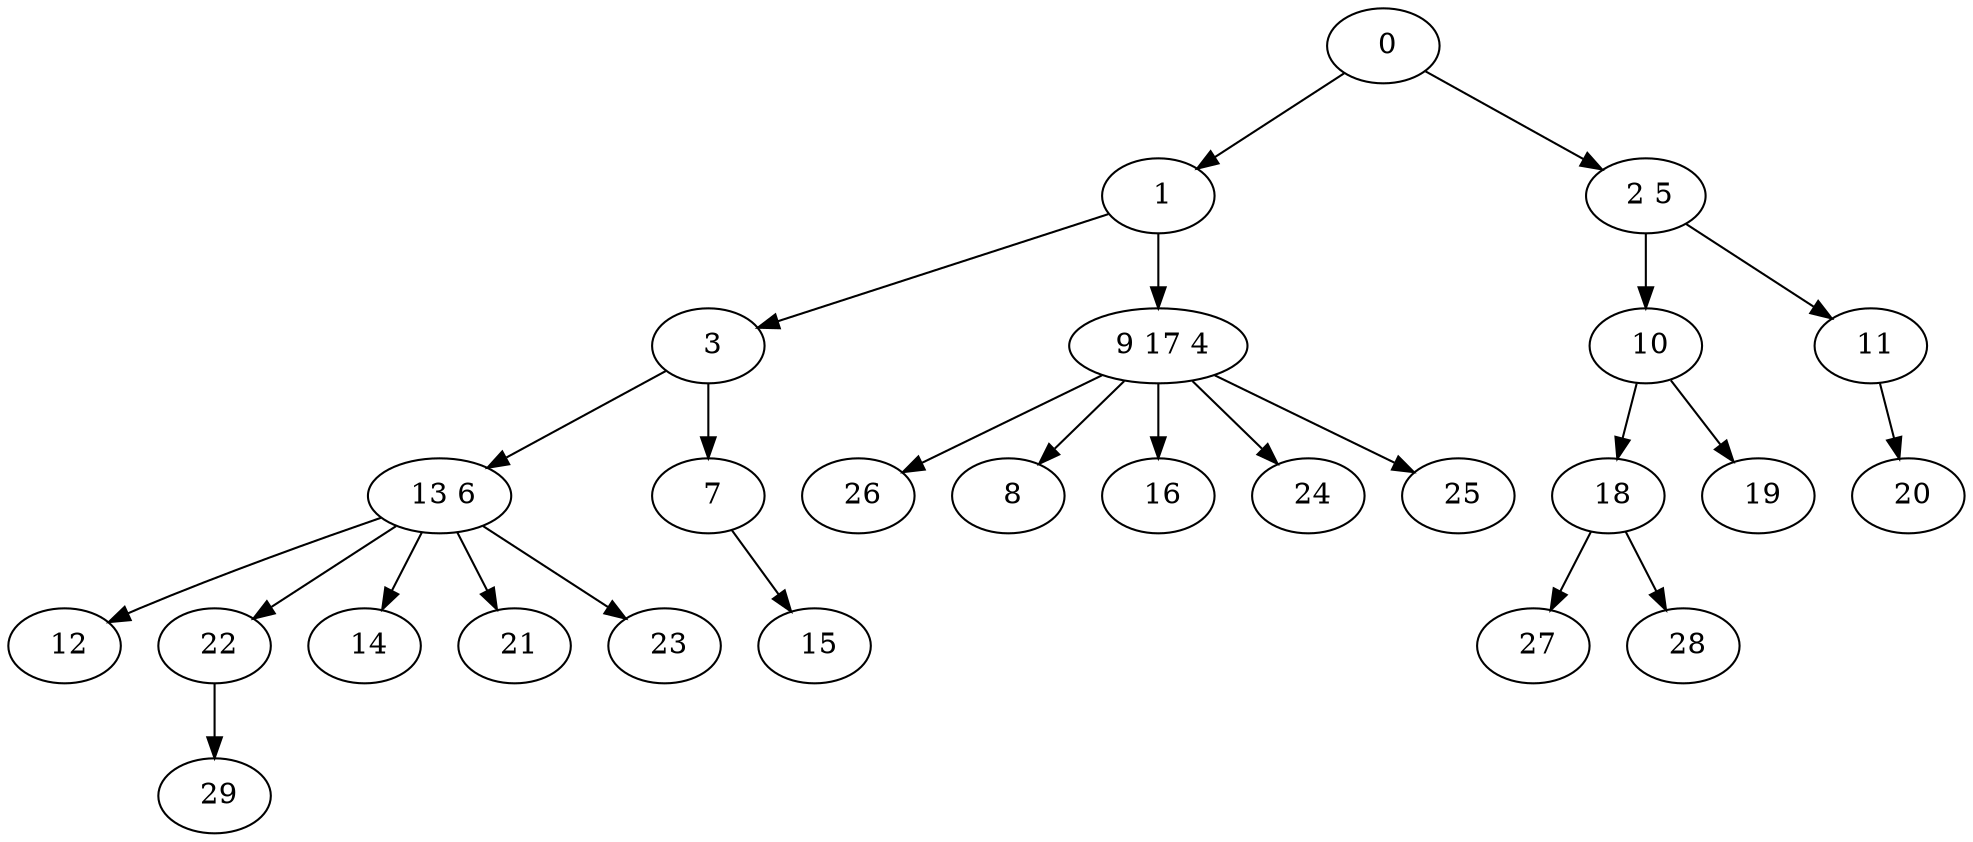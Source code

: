 digraph mytree {
" 0" -> " 1";
" 0" -> " 2 5";
" 1" -> " 3";
" 1" -> " 9 17 4";
" 2 5" -> " 10";
" 2 5" -> " 11";
" 12";
" 3" -> " 13 6";
" 3" -> " 7";
" 9 17 4" -> " 26";
" 9 17 4" -> " 8";
" 9 17 4" -> " 16";
" 9 17 4" -> " 24";
" 9 17 4" -> " 25";
" 13 6" -> " 12";
" 13 6" -> " 22";
" 13 6" -> " 14";
" 13 6" -> " 21";
" 13 6" -> " 23";
" 18" -> " 27";
" 18" -> " 28";
" 10" -> " 18";
" 10" -> " 19";
" 19";
" 26";
" 11" -> " 20";
" 20";
" 27";
" 28";
" 22" -> " 29";
" 29";
" 14";
" 21";
" 23";
" 15";
" 7" -> " 15";
" 8";
" 16";
" 24";
" 25";
}
